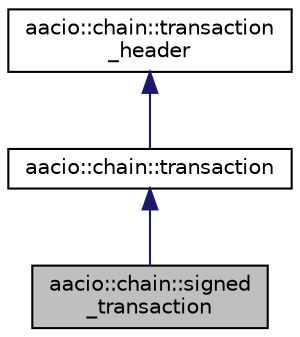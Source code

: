 digraph "aacio::chain::signed_transaction"
{
  edge [fontname="Helvetica",fontsize="10",labelfontname="Helvetica",labelfontsize="10"];
  node [fontname="Helvetica",fontsize="10",shape=record];
  Node0 [label="aacio::chain::signed\l_transaction",height=0.2,width=0.4,color="black", fillcolor="grey75", style="filled", fontcolor="black"];
  Node1 -> Node0 [dir="back",color="midnightblue",fontsize="10",style="solid"];
  Node1 [label="aacio::chain::transaction",height=0.2,width=0.4,color="black", fillcolor="white", style="filled",URL="$structaacio_1_1chain_1_1transaction.html"];
  Node2 -> Node1 [dir="back",color="midnightblue",fontsize="10",style="solid"];
  Node2 [label="aacio::chain::transaction\l_header",height=0.2,width=0.4,color="black", fillcolor="white", style="filled",URL="$structaacio_1_1chain_1_1transaction__header.html"];
}
